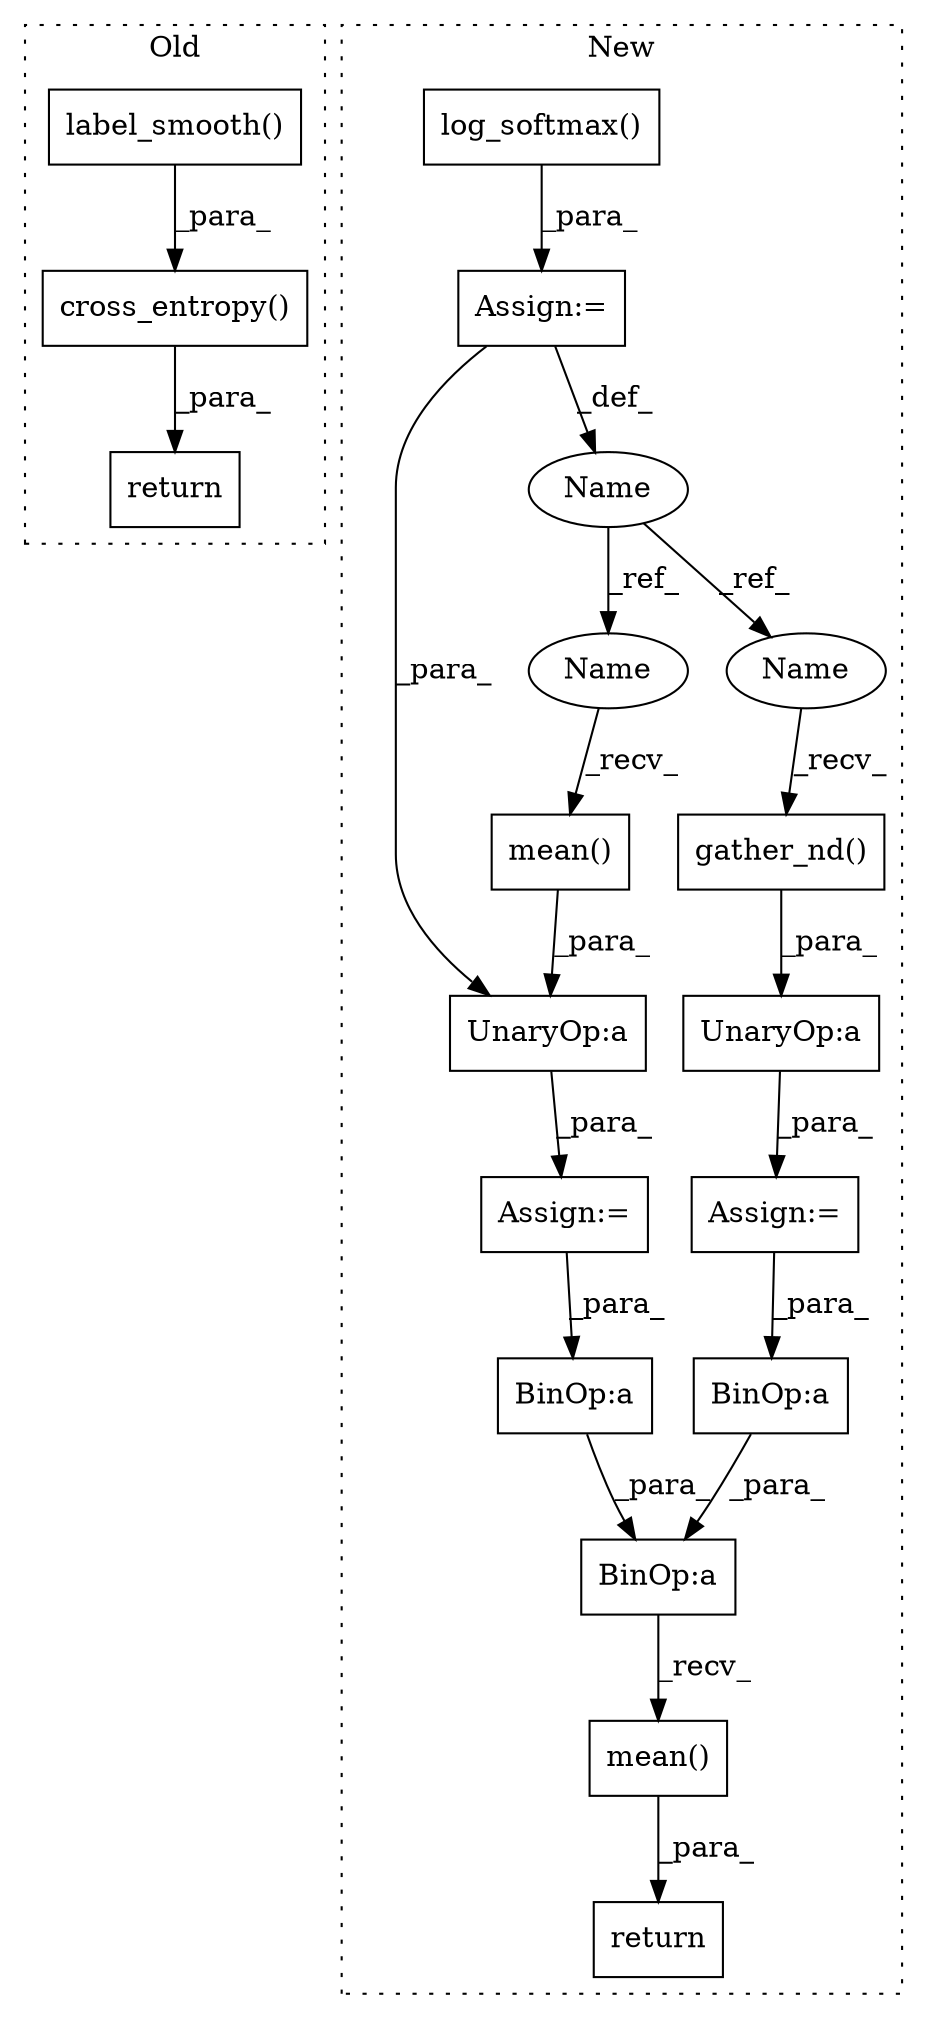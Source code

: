 digraph G {
subgraph cluster0 {
1 [label="return" a="93" s="2900" l="7" shape="box"];
12 [label="label_smooth()" a="75" s="2511,2551" l="34,25" shape="box"];
15 [label="cross_entropy()" a="75" s="2600,2669" l="48,222" shape="box"];
label = "Old";
style="dotted";
}
subgraph cluster1 {
2 [label="mean()" a="75" s="1651" l="23" shape="box"];
3 [label="return" a="93" s="1756" l="7" shape="box"];
4 [label="Assign:=" a="68" s="1647" l="3" shape="box"];
5 [label="Assign:=" a="68" s="1571" l="3" shape="box"];
6 [label="BinOp:a" a="82" s="1694" l="25" shape="box"];
7 [label="UnaryOp:a" a="61" s="1574" l="40" shape="box"];
8 [label="BinOp:a" a="82" s="1733" l="3" shape="box"];
9 [label="UnaryOp:a" a="61" s="1650" l="24" shape="box"];
10 [label="log_softmax()" a="75" s="1281,1296" l="14,1" shape="box"];
11 [label="BinOp:a" a="82" s="1705" l="3" shape="box"];
13 [label="Name" a="87" s="1269" l="9" shape="ellipse"];
14 [label="gather_nd()" a="75" s="1575" l="39" shape="box"];
16 [label="mean()" a="75" s="1763" l="11" shape="box"];
17 [label="Assign:=" a="68" s="1278" l="3" shape="box"];
18 [label="Name" a="87" s="1575" l="9" shape="ellipse"];
19 [label="Name" a="87" s="1651" l="9" shape="ellipse"];
label = "New";
style="dotted";
}
2 -> 9 [label="_para_"];
4 -> 8 [label="_para_"];
5 -> 11 [label="_para_"];
6 -> 16 [label="_recv_"];
7 -> 5 [label="_para_"];
8 -> 6 [label="_para_"];
9 -> 4 [label="_para_"];
10 -> 17 [label="_para_"];
11 -> 6 [label="_para_"];
12 -> 15 [label="_para_"];
13 -> 19 [label="_ref_"];
13 -> 18 [label="_ref_"];
14 -> 7 [label="_para_"];
15 -> 1 [label="_para_"];
16 -> 3 [label="_para_"];
17 -> 13 [label="_def_"];
17 -> 9 [label="_para_"];
18 -> 14 [label="_recv_"];
19 -> 2 [label="_recv_"];
}